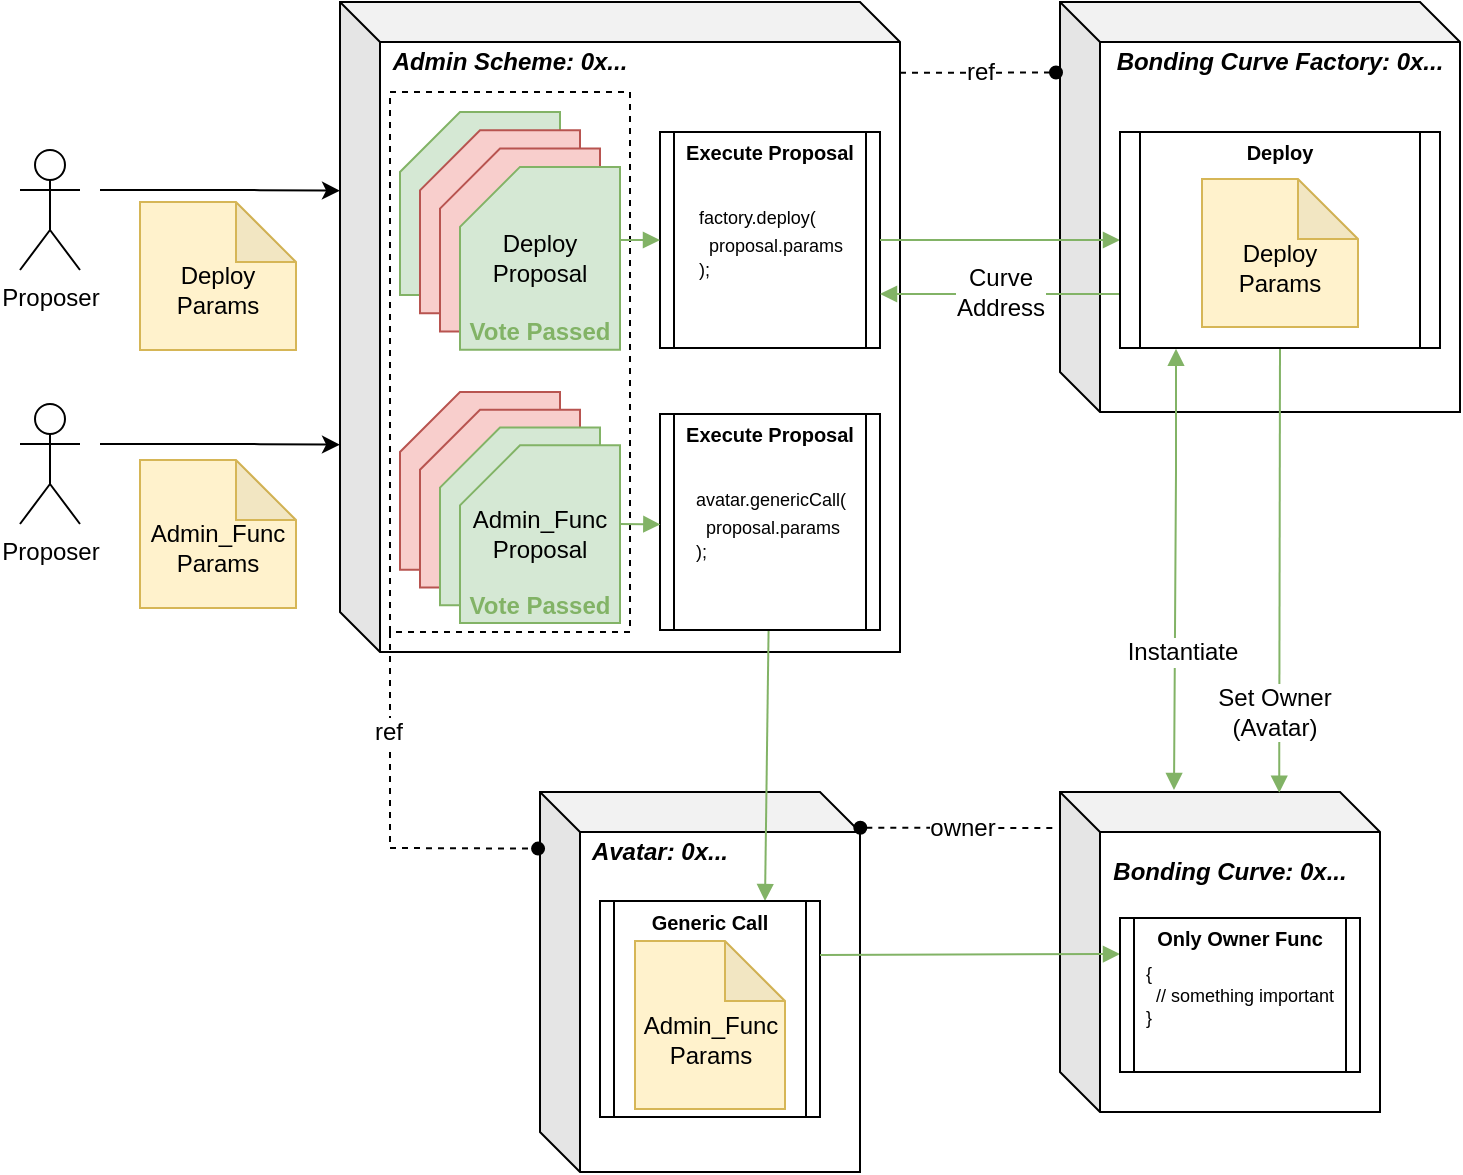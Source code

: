 <mxfile version="10.7.7" type="device"><diagram id="4a79rr7ZR20WA4XlekIk" name="Page-1"><mxGraphModel dx="1414" dy="777" grid="1" gridSize="10" guides="1" tooltips="1" connect="1" arrows="1" fold="1" page="1" pageScale="1" pageWidth="850" pageHeight="1100" math="0" shadow="0"><root><mxCell id="0"/><mxCell id="1" parent="0"/><mxCell id="TyNcwg9LXT4gGiC0UFNW-3" value="Proposer&lt;br&gt;" style="shape=umlActor;verticalLabelPosition=bottom;labelBackgroundColor=#ffffff;verticalAlign=top;html=1;outlineConnect=0;" parent="1" vertex="1"><mxGeometry x="60" y="159" width="30" height="60" as="geometry"/></mxCell><mxCell id="TyNcwg9LXT4gGiC0UFNW-6" value="&lt;div style=&quot;text-align: left&quot;&gt;&lt;br&gt;&lt;/div&gt;" style="shape=cube;whiteSpace=wrap;html=1;boundedLbl=1;backgroundOutline=1;darkOpacity=0.05;darkOpacity2=0.1;" parent="1" vertex="1"><mxGeometry x="220" y="85" width="280" height="325" as="geometry"/></mxCell><mxCell id="c2HobnmIUeBJlBDmDnDJ-11" value="&lt;div style=&quot;text-align: left&quot;&gt;&lt;br&gt;&lt;/div&gt;" style="shape=cube;whiteSpace=wrap;html=1;boundedLbl=1;backgroundOutline=1;darkOpacity=0.05;darkOpacity2=0.1;" vertex="1" parent="1"><mxGeometry x="320" y="480" width="160" height="190" as="geometry"/></mxCell><mxCell id="c2HobnmIUeBJlBDmDnDJ-1" value="&lt;div style=&quot;text-align: left&quot;&gt;&lt;br&gt;&lt;/div&gt;" style="shape=cube;whiteSpace=wrap;html=1;boundedLbl=1;backgroundOutline=1;darkOpacity=0.05;darkOpacity2=0.1;" vertex="1" parent="1"><mxGeometry x="580" y="85" width="200" height="205" as="geometry"/></mxCell><mxCell id="TyNcwg9LXT4gGiC0UFNW-7" value="Admin Scheme: 0x..." style="text;html=1;strokeColor=none;fillColor=none;align=center;verticalAlign=middle;whiteSpace=wrap;rounded=0;fontStyle=3" parent="1" vertex="1"><mxGeometry x="240" y="105" width="130" height="20" as="geometry"/></mxCell><mxCell id="TyNcwg9LXT4gGiC0UFNW-11" value="" style="endArrow=classic;html=1;entryX=0;entryY=0.323;entryDx=0;entryDy=0;entryPerimeter=0;" parent="1" edge="1"><mxGeometry width="50" height="50" relative="1" as="geometry"><mxPoint x="100" y="179" as="sourcePoint"/><mxPoint x="220" y="179.333" as="targetPoint"/><Array as="points"><mxPoint x="170" y="179"/></Array></mxGeometry></mxCell><mxCell id="TyNcwg9LXT4gGiC0UFNW-12" value="&lt;br&gt;Deploy Params" style="shape=note;whiteSpace=wrap;html=1;backgroundOutline=1;darkOpacity=0.05;labelBackgroundColor=none;labelBorderColor=none;fillColor=#fff2cc;strokeColor=#d6b656;" parent="1" vertex="1"><mxGeometry x="120" y="185" width="78" height="74" as="geometry"/></mxCell><mxCell id="TyNcwg9LXT4gGiC0UFNW-26" value="Proposer&lt;br&gt;" style="shape=umlActor;verticalLabelPosition=bottom;labelBackgroundColor=#ffffff;verticalAlign=top;html=1;outlineConnect=0;" parent="1" vertex="1"><mxGeometry x="60" y="286" width="30" height="60" as="geometry"/></mxCell><mxCell id="TyNcwg9LXT4gGiC0UFNW-27" value="" style="endArrow=classic;html=1;entryX=0;entryY=0.323;entryDx=0;entryDy=0;entryPerimeter=0;" parent="1" edge="1"><mxGeometry width="50" height="50" relative="1" as="geometry"><mxPoint x="100" y="306" as="sourcePoint"/><mxPoint x="220" y="306.333" as="targetPoint"/><Array as="points"><mxPoint x="170" y="306"/></Array></mxGeometry></mxCell><mxCell id="TyNcwg9LXT4gGiC0UFNW-28" value="&lt;br&gt;Admin_Func Params" style="shape=note;whiteSpace=wrap;html=1;backgroundOutline=1;darkOpacity=0.05;fillColor=#fff2cc;strokeColor=#d6b656;" parent="1" vertex="1"><mxGeometry x="120" y="314" width="78" height="74" as="geometry"/></mxCell><mxCell id="c2HobnmIUeBJlBDmDnDJ-3" value="Bonding Curve Factory: 0x..." style="text;html=1;strokeColor=none;fillColor=none;align=center;verticalAlign=middle;whiteSpace=wrap;rounded=0;fontStyle=3" vertex="1" parent="1"><mxGeometry x="600" y="105" width="180" height="20" as="geometry"/></mxCell><mxCell id="c2HobnmIUeBJlBDmDnDJ-15" value="Avatar: 0x..." style="text;html=1;strokeColor=none;fillColor=none;align=center;verticalAlign=middle;whiteSpace=wrap;rounded=0;fontStyle=3" vertex="1" parent="1"><mxGeometry x="340" y="500" width="80" height="20" as="geometry"/></mxCell><mxCell id="c2HobnmIUeBJlBDmDnDJ-22" value="" style="rounded=0;orthogonalLoop=1;jettySize=auto;html=1;endArrow=oval;endFill=1;exitX=1;exitY=0.109;exitDx=0;exitDy=0;exitPerimeter=0;startArrow=none;startFill=0;entryX=-0.01;entryY=0.172;entryDx=0;entryDy=0;entryPerimeter=0;fillColor=#f5f5f5;strokeColor=#000000;dashed=1;" edge="1" parent="1" source="TyNcwg9LXT4gGiC0UFNW-6" target="c2HobnmIUeBJlBDmDnDJ-1"><mxGeometry relative="1" as="geometry"><mxPoint x="530" y="110" as="sourcePoint"/><mxPoint x="560" y="117" as="targetPoint"/></mxGeometry></mxCell><mxCell id="c2HobnmIUeBJlBDmDnDJ-55" value="ref" style="text;html=1;resizable=0;points=[];align=center;verticalAlign=middle;labelBackgroundColor=#ffffff;" vertex="1" connectable="0" parent="c2HobnmIUeBJlBDmDnDJ-22"><mxGeometry x="0.226" relative="1" as="geometry"><mxPoint x="-8" y="-0.5" as="offset"/></mxGeometry></mxCell><mxCell id="c2HobnmIUeBJlBDmDnDJ-23" value="&lt;div style=&quot;text-align: left&quot;&gt;&lt;span style=&quot;font-size: 9px&quot;&gt;factory.deploy(&lt;br&gt;&amp;nbsp; proposal.params&lt;/span&gt;&lt;/div&gt;&lt;font style=&quot;font-size: 9px&quot;&gt;&lt;div style=&quot;text-align: left&quot;&gt;&lt;span&gt;);&lt;/span&gt;&lt;/div&gt;&lt;/font&gt;" style="shape=process;whiteSpace=wrap;html=1;backgroundOutline=1;labelBackgroundColor=none;size=0.06;" vertex="1" parent="1"><mxGeometry x="380" y="150" width="110" height="108" as="geometry"/></mxCell><mxCell id="c2HobnmIUeBJlBDmDnDJ-28" value="&lt;span style=&quot;font-style: normal&quot;&gt;&lt;font style=&quot;font-size: 10px&quot;&gt;Execute Proposal&lt;/font&gt;&lt;/span&gt;" style="text;html=1;strokeColor=none;fillColor=none;align=center;verticalAlign=middle;whiteSpace=wrap;rounded=0;fontStyle=3" vertex="1" parent="1"><mxGeometry x="380" y="150" width="110" height="20" as="geometry"/></mxCell><mxCell id="c2HobnmIUeBJlBDmDnDJ-43" style="edgeStyle=none;rounded=0;orthogonalLoop=1;jettySize=auto;html=1;entryX=0.75;entryY=0;entryDx=0;entryDy=0;startArrow=none;startFill=0;endArrow=block;endFill=1;strokeColor=#82b366;fillColor=#d5e8d4;" edge="1" parent="1" source="c2HobnmIUeBJlBDmDnDJ-31" target="c2HobnmIUeBJlBDmDnDJ-35"><mxGeometry relative="1" as="geometry"/></mxCell><mxCell id="c2HobnmIUeBJlBDmDnDJ-31" value="&lt;div style=&quot;text-align: left&quot;&gt;&lt;span style=&quot;font-size: 9px&quot;&gt;avatar.genericCall(&lt;br&gt;&amp;nbsp; proposal.params&lt;/span&gt;&lt;/div&gt;&lt;font style=&quot;font-size: 9px&quot;&gt;&lt;div style=&quot;text-align: left&quot;&gt;&lt;span&gt;);&lt;/span&gt;&lt;/div&gt;&lt;/font&gt;" style="shape=process;whiteSpace=wrap;html=1;backgroundOutline=1;labelBackgroundColor=none;size=0.06;" vertex="1" parent="1"><mxGeometry x="380" y="291" width="110" height="108" as="geometry"/></mxCell><mxCell id="c2HobnmIUeBJlBDmDnDJ-32" value="&lt;span style=&quot;font-style: normal&quot;&gt;&lt;font style=&quot;font-size: 10px&quot;&gt;Execute Proposal&lt;/font&gt;&lt;/span&gt;" style="text;html=1;strokeColor=none;fillColor=none;align=center;verticalAlign=middle;whiteSpace=wrap;rounded=0;fontStyle=3" vertex="1" parent="1"><mxGeometry x="380" y="291" width="110" height="20" as="geometry"/></mxCell><mxCell id="c2HobnmIUeBJlBDmDnDJ-34" value="" style="shape=process;whiteSpace=wrap;html=1;backgroundOutline=1;labelBackgroundColor=none;size=0.06;" vertex="1" parent="1"><mxGeometry x="350" y="534.5" width="110" height="108" as="geometry"/></mxCell><mxCell id="c2HobnmIUeBJlBDmDnDJ-35" value="&lt;span style=&quot;font-style: normal&quot;&gt;&lt;font style=&quot;font-size: 10px&quot;&gt;Generic Call&lt;/font&gt;&lt;/span&gt;" style="text;html=1;strokeColor=none;fillColor=none;align=center;verticalAlign=middle;whiteSpace=wrap;rounded=0;fontStyle=3" vertex="1" parent="1"><mxGeometry x="350" y="534.5" width="110" height="20" as="geometry"/></mxCell><mxCell id="c2HobnmIUeBJlBDmDnDJ-36" value="&lt;div style=&quot;text-align: left&quot;&gt;&lt;br&gt;&lt;/div&gt;" style="shape=cube;whiteSpace=wrap;html=1;boundedLbl=1;backgroundOutline=1;darkOpacity=0.05;darkOpacity2=0.1;" vertex="1" parent="1"><mxGeometry x="580" y="480" width="160" height="160" as="geometry"/></mxCell><mxCell id="c2HobnmIUeBJlBDmDnDJ-37" value="Bonding Curve: 0x..." style="text;html=1;strokeColor=none;fillColor=none;align=center;verticalAlign=middle;whiteSpace=wrap;rounded=0;fontStyle=3" vertex="1" parent="1"><mxGeometry x="600" y="510" width="130" height="20" as="geometry"/></mxCell><mxCell id="c2HobnmIUeBJlBDmDnDJ-38" value="" style="orthogonalLoop=1;jettySize=auto;html=1;endArrow=none;endFill=0;startArrow=oval;startFill=1;fillColor=#d5e8d4;strokeColor=#000000;rounded=0;dashed=1;exitX=1.001;exitY=0.094;exitDx=0;exitDy=0;exitPerimeter=0;" edge="1" parent="1" source="c2HobnmIUeBJlBDmDnDJ-11"><mxGeometry relative="1" as="geometry"><mxPoint x="540" y="510" as="sourcePoint"/><mxPoint x="578" y="498" as="targetPoint"/></mxGeometry></mxCell><mxCell id="c2HobnmIUeBJlBDmDnDJ-39" value="owner" style="text;html=1;resizable=0;points=[];align=center;verticalAlign=middle;labelBackgroundColor=#ffffff;" vertex="1" connectable="0" parent="c2HobnmIUeBJlBDmDnDJ-38"><mxGeometry x="0.04" relative="1" as="geometry"><mxPoint as="offset"/></mxGeometry></mxCell><mxCell id="c2HobnmIUeBJlBDmDnDJ-40" style="edgeStyle=none;rounded=0;orthogonalLoop=1;jettySize=auto;html=1;entryX=0;entryY=0.5;entryDx=0;entryDy=0;startArrow=none;startFill=0;endArrow=block;endFill=1;strokeColor=#82b366;fillColor=#d5e8d4;" edge="1" parent="1" target="c2HobnmIUeBJlBDmDnDJ-48"><mxGeometry relative="1" as="geometry"><mxPoint x="490" y="204" as="sourcePoint"/><mxPoint x="510.333" y="203.667" as="targetPoint"/></mxGeometry></mxCell><mxCell id="c2HobnmIUeBJlBDmDnDJ-44" value="&lt;br&gt;Admin_Func Params" style="shape=note;whiteSpace=wrap;html=1;backgroundOutline=1;darkOpacity=0.05;fillColor=#fff2cc;strokeColor=#d6b656;" vertex="1" parent="1"><mxGeometry x="367.5" y="554.5" width="75" height="84" as="geometry"/></mxCell><mxCell id="c2HobnmIUeBJlBDmDnDJ-45" style="edgeStyle=none;rounded=0;orthogonalLoop=1;jettySize=auto;html=1;exitX=1;exitY=0.25;exitDx=0;exitDy=0;startArrow=none;startFill=0;endArrow=block;endFill=1;strokeColor=#82b366;fillColor=#d5e8d4;" edge="1" parent="1" source="c2HobnmIUeBJlBDmDnDJ-34"><mxGeometry relative="1" as="geometry"><mxPoint x="610" y="561" as="targetPoint"/></mxGeometry></mxCell><mxCell id="c2HobnmIUeBJlBDmDnDJ-46" value="&lt;div style=&quot;text-align: left ; font-size: 9px&quot;&gt;&lt;span&gt;&lt;font style=&quot;font-size: 9px&quot;&gt;{&lt;/font&gt;&lt;/span&gt;&lt;/div&gt;&lt;div style=&quot;text-align: left ; font-size: 9px&quot;&gt;&lt;span&gt;&lt;font style=&quot;font-size: 9px&quot;&gt;&amp;nbsp; // something important&lt;/font&gt;&lt;/span&gt;&lt;/div&gt;&lt;div style=&quot;text-align: left ; font-size: 9px&quot;&gt;&lt;span&gt;&lt;font style=&quot;font-size: 9px&quot;&gt;}&lt;/font&gt;&lt;/span&gt;&lt;/div&gt;" style="shape=process;whiteSpace=wrap;html=1;backgroundOutline=1;labelBackgroundColor=none;size=0.06;" vertex="1" parent="1"><mxGeometry x="610" y="543" width="120" height="77" as="geometry"/></mxCell><mxCell id="c2HobnmIUeBJlBDmDnDJ-47" value="&lt;span style=&quot;font-size: 10px ; font-style: normal&quot;&gt;Only Owner Func&lt;/span&gt;" style="text;html=1;strokeColor=none;fillColor=none;align=center;verticalAlign=middle;whiteSpace=wrap;rounded=0;fontStyle=3" vertex="1" parent="1"><mxGeometry x="610" y="543" width="120" height="20" as="geometry"/></mxCell><mxCell id="c2HobnmIUeBJlBDmDnDJ-51" style="edgeStyle=none;rounded=0;orthogonalLoop=1;jettySize=auto;html=1;exitX=0.175;exitY=1.003;exitDx=0;exitDy=0;startArrow=block;startFill=1;endArrow=block;endFill=1;strokeColor=#82b366;fillColor=#d5e8d4;exitPerimeter=0;" edge="1" parent="1" source="c2HobnmIUeBJlBDmDnDJ-48"><mxGeometry relative="1" as="geometry"><mxPoint x="637" y="479" as="targetPoint"/><Array as="points"><mxPoint x="638" y="320"/></Array></mxGeometry></mxCell><mxCell id="c2HobnmIUeBJlBDmDnDJ-52" value="Instantiate&lt;br&gt;" style="text;html=1;resizable=0;points=[];align=center;verticalAlign=middle;labelBackgroundColor=#ffffff;" vertex="1" connectable="0" parent="c2HobnmIUeBJlBDmDnDJ-51"><mxGeometry x="-0.12" y="-2" relative="1" as="geometry"><mxPoint x="4.5" y="54" as="offset"/></mxGeometry></mxCell><mxCell id="c2HobnmIUeBJlBDmDnDJ-53" style="edgeStyle=none;rounded=0;orthogonalLoop=1;jettySize=auto;html=1;exitX=0;exitY=0.75;exitDx=0;exitDy=0;entryX=1;entryY=0.75;entryDx=0;entryDy=0;startArrow=none;startFill=0;endArrow=block;endFill=1;strokeColor=#82b366;fillColor=#d5e8d4;" edge="1" parent="1" source="c2HobnmIUeBJlBDmDnDJ-48" target="c2HobnmIUeBJlBDmDnDJ-23"><mxGeometry relative="1" as="geometry"/></mxCell><mxCell id="c2HobnmIUeBJlBDmDnDJ-54" value="Curve&lt;br&gt;Address" style="text;html=1;resizable=0;points=[];align=center;verticalAlign=middle;labelBackgroundColor=#ffffff;" vertex="1" connectable="0" parent="c2HobnmIUeBJlBDmDnDJ-53"><mxGeometry x="-0.153" y="-2" relative="1" as="geometry"><mxPoint x="-9.5" y="1" as="offset"/></mxGeometry></mxCell><mxCell id="c2HobnmIUeBJlBDmDnDJ-57" style="edgeStyle=none;rounded=0;orthogonalLoop=1;jettySize=auto;html=1;exitX=0.5;exitY=1;exitDx=0;exitDy=0;startArrow=none;startFill=0;endArrow=block;endFill=1;strokeColor=#82b366;fillColor=#d5e8d4;entryX=0.685;entryY=0.002;entryDx=0;entryDy=0;entryPerimeter=0;" edge="1" parent="1" source="c2HobnmIUeBJlBDmDnDJ-48" target="c2HobnmIUeBJlBDmDnDJ-36"><mxGeometry relative="1" as="geometry"><mxPoint x="693" y="480" as="targetPoint"/></mxGeometry></mxCell><mxCell id="c2HobnmIUeBJlBDmDnDJ-58" value="Set Owner&lt;br&gt;(Avatar)" style="text;html=1;resizable=0;points=[];align=center;verticalAlign=middle;labelBackgroundColor=#ffffff;" vertex="1" connectable="0" parent="c2HobnmIUeBJlBDmDnDJ-57"><mxGeometry x="-0.118" y="-1" relative="1" as="geometry"><mxPoint x="-2" y="83.5" as="offset"/></mxGeometry></mxCell><mxCell id="c2HobnmIUeBJlBDmDnDJ-48" value="" style="shape=process;whiteSpace=wrap;html=1;backgroundOutline=1;labelBackgroundColor=none;size=0.06;" vertex="1" parent="1"><mxGeometry x="610" y="150" width="160" height="108" as="geometry"/></mxCell><mxCell id="c2HobnmIUeBJlBDmDnDJ-49" value="&lt;span style=&quot;font-style: normal&quot;&gt;&lt;font style=&quot;font-size: 10px&quot;&gt;Deploy&lt;/font&gt;&lt;/span&gt;" style="text;html=1;strokeColor=none;fillColor=none;align=center;verticalAlign=middle;whiteSpace=wrap;rounded=0;fontStyle=3" vertex="1" parent="1"><mxGeometry x="610" y="150" width="160" height="20" as="geometry"/></mxCell><mxCell id="c2HobnmIUeBJlBDmDnDJ-50" value="&lt;br&gt;Deploy Params" style="shape=note;whiteSpace=wrap;html=1;backgroundOutline=1;darkOpacity=0.05;labelBackgroundColor=none;labelBorderColor=none;fillColor=#fff2cc;strokeColor=#d6b656;" vertex="1" parent="1"><mxGeometry x="651" y="173.5" width="78" height="74" as="geometry"/></mxCell><mxCell id="c2HobnmIUeBJlBDmDnDJ-61" style="edgeStyle=none;rounded=0;orthogonalLoop=1;jettySize=auto;html=1;entryX=-0.006;entryY=0.149;entryDx=0;entryDy=0;entryPerimeter=0;startArrow=none;startFill=0;endArrow=oval;endFill=1;strokeColor=#000000;dashed=1;" edge="1" parent="1" target="c2HobnmIUeBJlBDmDnDJ-11"><mxGeometry relative="1" as="geometry"><mxPoint x="245" y="400" as="sourcePoint"/><Array as="points"><mxPoint x="245" y="508"/></Array></mxGeometry></mxCell><mxCell id="c2HobnmIUeBJlBDmDnDJ-62" value="ref" style="text;html=1;resizable=0;points=[];align=center;verticalAlign=middle;labelBackgroundColor=#ffffff;" vertex="1" connectable="0" parent="c2HobnmIUeBJlBDmDnDJ-61"><mxGeometry x="-0.448" y="-1" relative="1" as="geometry"><mxPoint as="offset"/></mxGeometry></mxCell><mxCell id="c2HobnmIUeBJlBDmDnDJ-63" value="" style="group" vertex="1" connectable="0" parent="1"><mxGeometry x="245" y="130" width="120" height="270" as="geometry"/></mxCell><mxCell id="c2HobnmIUeBJlBDmDnDJ-59" value="" style="rounded=0;whiteSpace=wrap;html=1;labelBackgroundColor=none;dashed=1;" vertex="1" parent="c2HobnmIUeBJlBDmDnDJ-63"><mxGeometry width="120" height="270" as="geometry"/></mxCell><mxCell id="TyNcwg9LXT4gGiC0UFNW-18" value="" style="group;" parent="c2HobnmIUeBJlBDmDnDJ-63" vertex="1" connectable="0"><mxGeometry x="5" y="10" width="115" height="161" as="geometry"/></mxCell><mxCell id="TyNcwg9LXT4gGiC0UFNW-14" value="Proposal" style="shape=card;whiteSpace=wrap;html=1;fillColor=#d5e8d4;strokeColor=#82b366;" parent="TyNcwg9LXT4gGiC0UFNW-18" vertex="1"><mxGeometry width="80" height="91.477" as="geometry"/></mxCell><mxCell id="TyNcwg9LXT4gGiC0UFNW-15" value="Proposal" style="shape=card;whiteSpace=wrap;html=1;fillColor=#f8cecc;strokeColor=#b85450;" parent="TyNcwg9LXT4gGiC0UFNW-18" vertex="1"><mxGeometry x="10" y="9.148" width="80" height="91.477" as="geometry"/></mxCell><mxCell id="TyNcwg9LXT4gGiC0UFNW-16" value="Proposal" style="shape=card;whiteSpace=wrap;html=1;fillColor=#f8cecc;strokeColor=#b85450;" parent="TyNcwg9LXT4gGiC0UFNW-18" vertex="1"><mxGeometry x="20" y="18.295" width="80" height="91.477" as="geometry"/></mxCell><mxCell id="TyNcwg9LXT4gGiC0UFNW-17" value="Deploy Proposal" style="shape=card;whiteSpace=wrap;html=1;fillColor=#d5e8d4;strokeColor=#82b366;" parent="TyNcwg9LXT4gGiC0UFNW-18" vertex="1"><mxGeometry x="30" y="27.443" width="80" height="91.477" as="geometry"/></mxCell><mxCell id="c2HobnmIUeBJlBDmDnDJ-9" value="&lt;b&gt;&lt;font color=&quot;#82b366&quot;&gt;Vote Passed&lt;/font&gt;&lt;/b&gt;" style="text;html=1;strokeColor=none;fillColor=none;align=center;verticalAlign=middle;whiteSpace=wrap;rounded=0;labelBackgroundColor=none;" vertex="1" parent="TyNcwg9LXT4gGiC0UFNW-18"><mxGeometry x="30" y="100.625" width="80" height="18.295" as="geometry"/></mxCell><mxCell id="TyNcwg9LXT4gGiC0UFNW-19" value="" style="group" parent="c2HobnmIUeBJlBDmDnDJ-63" vertex="1" connectable="0"><mxGeometry x="5" y="150" width="115" height="120" as="geometry"/></mxCell><mxCell id="TyNcwg9LXT4gGiC0UFNW-20" value="Proposal" style="shape=card;whiteSpace=wrap;html=1;fillColor=#f8cecc;strokeColor=#b85450;" parent="TyNcwg9LXT4gGiC0UFNW-19" vertex="1"><mxGeometry width="80" height="88.889" as="geometry"/></mxCell><mxCell id="TyNcwg9LXT4gGiC0UFNW-21" value="Proposal" style="shape=card;whiteSpace=wrap;html=1;fillColor=#f8cecc;strokeColor=#b85450;" parent="TyNcwg9LXT4gGiC0UFNW-19" vertex="1"><mxGeometry x="10" y="8.889" width="80" height="88.889" as="geometry"/></mxCell><mxCell id="TyNcwg9LXT4gGiC0UFNW-22" value="Proposal" style="shape=card;whiteSpace=wrap;html=1;fillColor=#d5e8d4;strokeColor=#82b366;" parent="TyNcwg9LXT4gGiC0UFNW-19" vertex="1"><mxGeometry x="20" y="17.778" width="80" height="88.889" as="geometry"/></mxCell><mxCell id="TyNcwg9LXT4gGiC0UFNW-23" value="Admin_Func Proposal" style="shape=card;whiteSpace=wrap;html=1;fillColor=#d5e8d4;strokeColor=#82b366;" parent="TyNcwg9LXT4gGiC0UFNW-19" vertex="1"><mxGeometry x="30" y="26.667" width="80" height="88.889" as="geometry"/></mxCell><mxCell id="c2HobnmIUeBJlBDmDnDJ-10" value="&lt;b&gt;&lt;font color=&quot;#82b366&quot;&gt;Vote Passed&lt;/font&gt;&lt;/b&gt;" style="text;html=1;strokeColor=none;fillColor=none;align=center;verticalAlign=middle;whiteSpace=wrap;rounded=0;labelBackgroundColor=none;" vertex="1" parent="TyNcwg9LXT4gGiC0UFNW-19"><mxGeometry x="30" y="97.778" width="80" height="17.778" as="geometry"/></mxCell><mxCell id="c2HobnmIUeBJlBDmDnDJ-30" style="edgeStyle=none;rounded=0;orthogonalLoop=1;jettySize=auto;html=1;entryX=0;entryY=0.5;entryDx=0;entryDy=0;startArrow=none;startFill=0;endArrow=block;endFill=1;strokeColor=#82b366;fillColor=#d5e8d4;" edge="1" parent="1" target="c2HobnmIUeBJlBDmDnDJ-23"><mxGeometry relative="1" as="geometry"><mxPoint x="360" y="204" as="sourcePoint"/></mxGeometry></mxCell><mxCell id="c2HobnmIUeBJlBDmDnDJ-33" style="edgeStyle=none;rounded=0;orthogonalLoop=1;jettySize=auto;html=1;entryX=0;entryY=0.5;entryDx=0;entryDy=0;startArrow=none;startFill=0;endArrow=block;endFill=1;strokeColor=#82b366;fillColor=#d5e8d4;" edge="1" parent="1"><mxGeometry relative="1" as="geometry"><mxPoint x="360" y="346" as="sourcePoint"/><mxPoint x="380.172" y="346.207" as="targetPoint"/></mxGeometry></mxCell></root></mxGraphModel></diagram></mxfile>